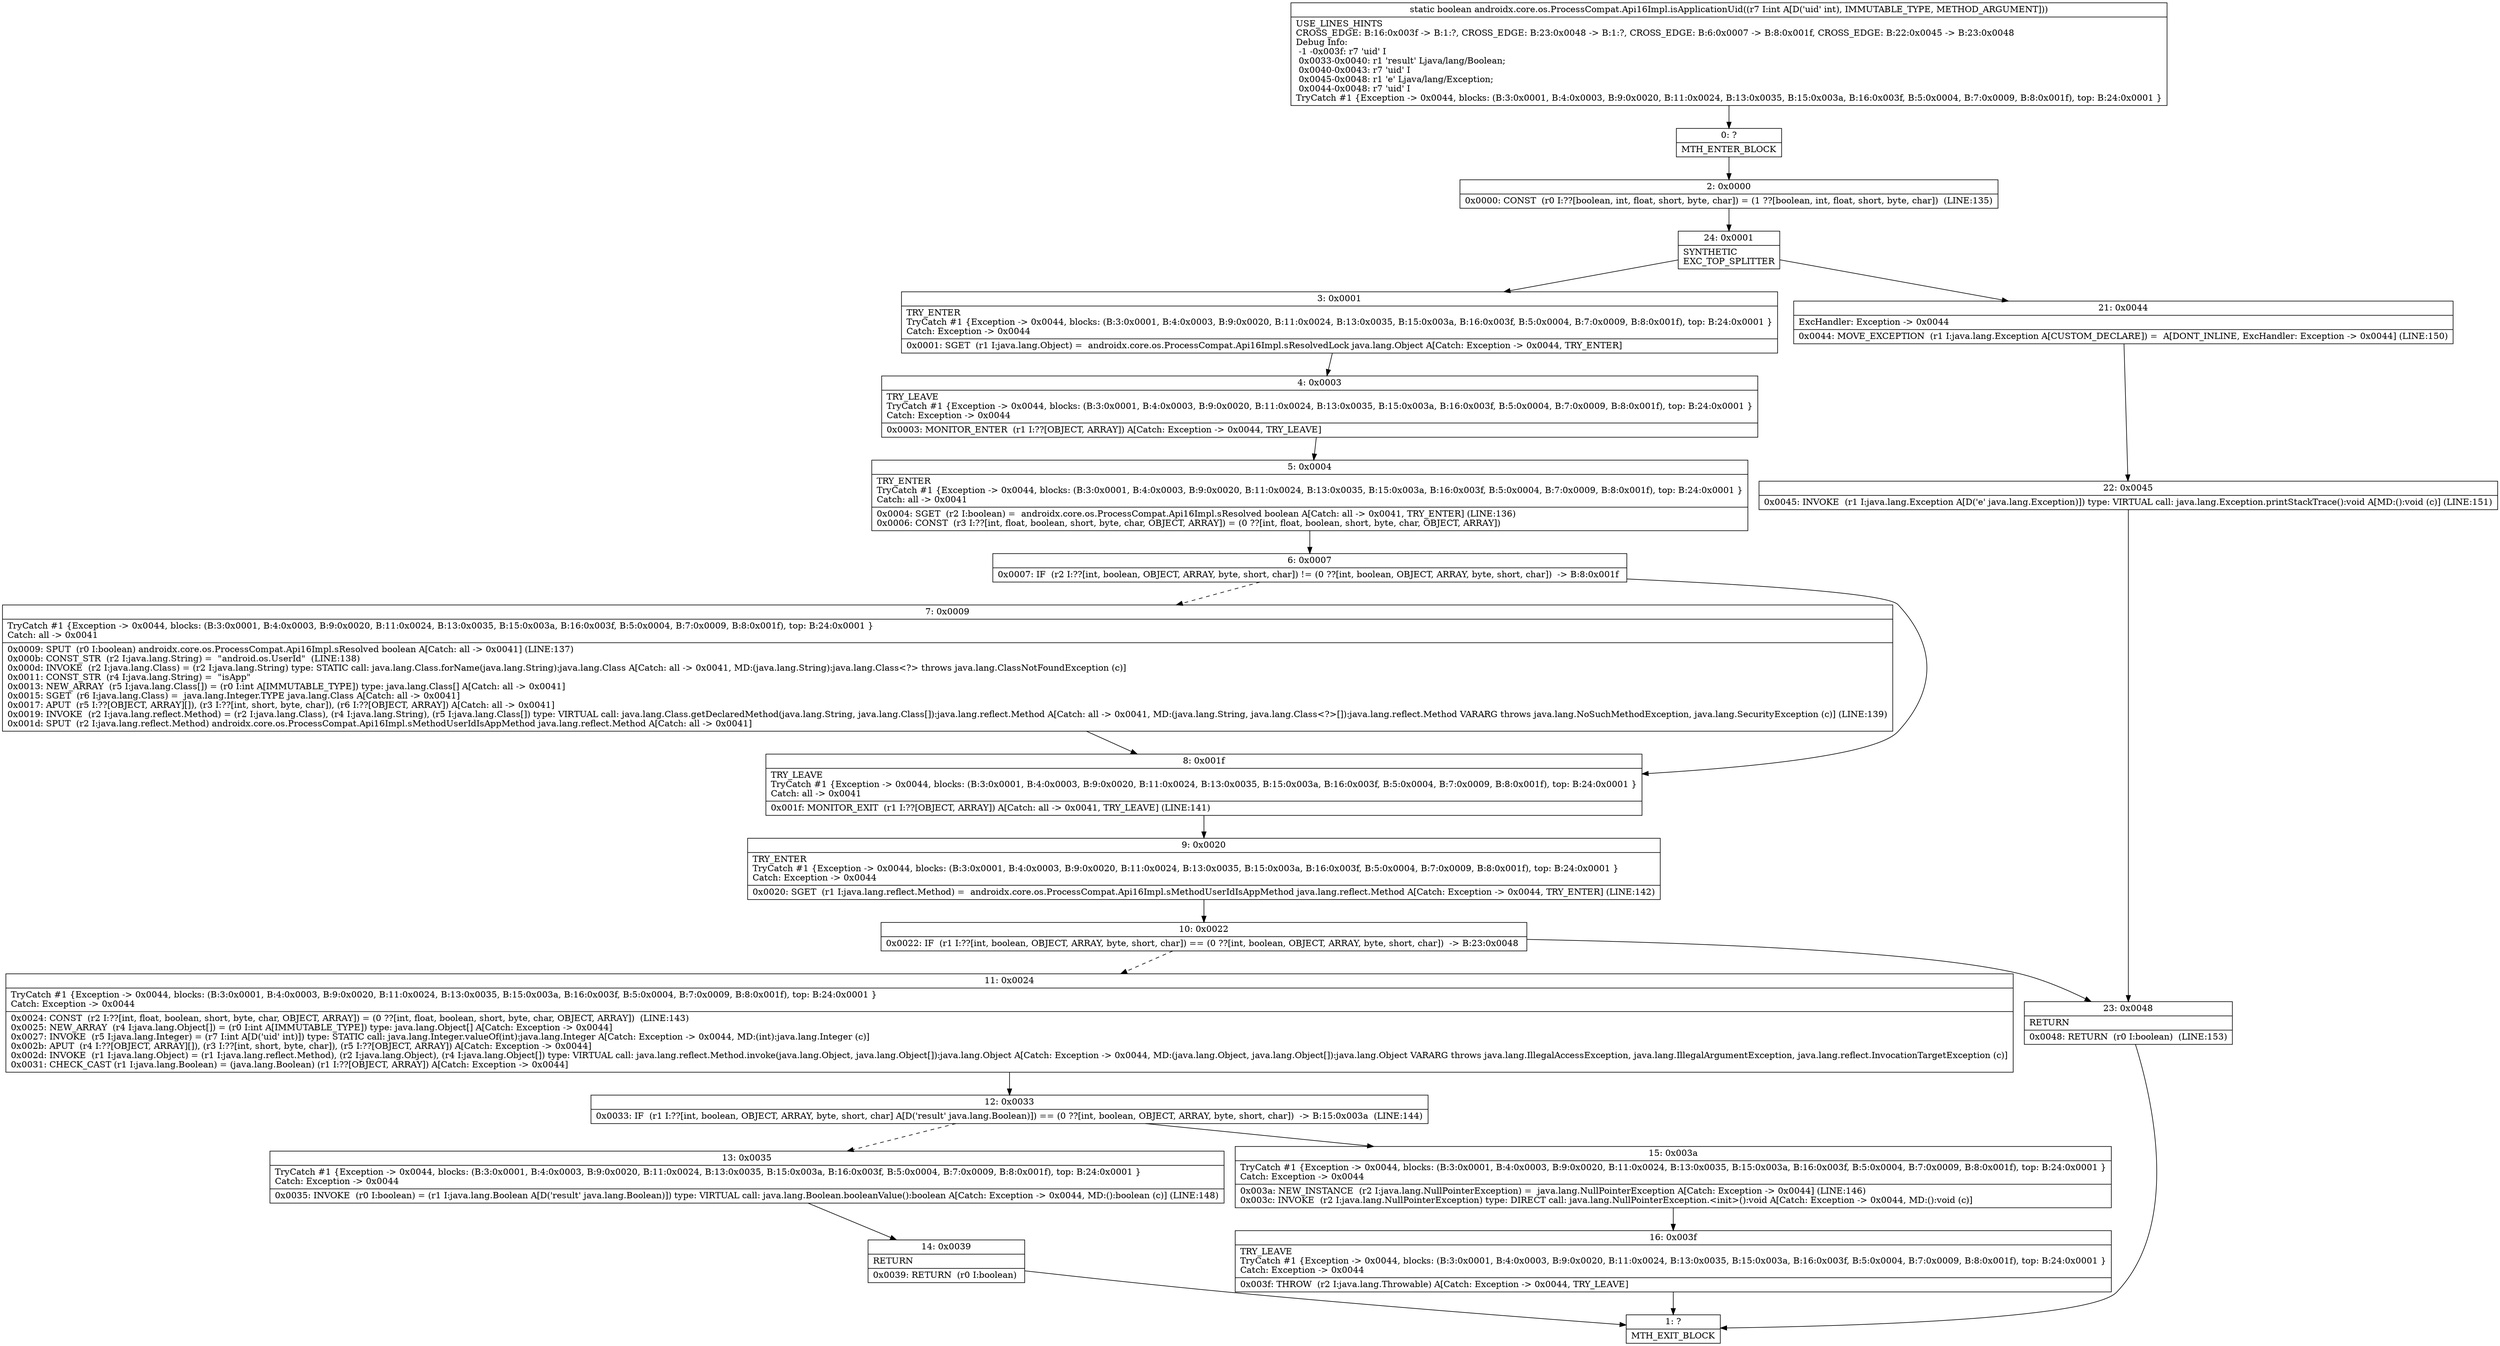 digraph "CFG forandroidx.core.os.ProcessCompat.Api16Impl.isApplicationUid(I)Z" {
Node_0 [shape=record,label="{0\:\ ?|MTH_ENTER_BLOCK\l}"];
Node_2 [shape=record,label="{2\:\ 0x0000|0x0000: CONST  (r0 I:??[boolean, int, float, short, byte, char]) = (1 ??[boolean, int, float, short, byte, char])  (LINE:135)\l}"];
Node_24 [shape=record,label="{24\:\ 0x0001|SYNTHETIC\lEXC_TOP_SPLITTER\l}"];
Node_3 [shape=record,label="{3\:\ 0x0001|TRY_ENTER\lTryCatch #1 \{Exception \-\> 0x0044, blocks: (B:3:0x0001, B:4:0x0003, B:9:0x0020, B:11:0x0024, B:13:0x0035, B:15:0x003a, B:16:0x003f, B:5:0x0004, B:7:0x0009, B:8:0x001f), top: B:24:0x0001 \}\lCatch: Exception \-\> 0x0044\l|0x0001: SGET  (r1 I:java.lang.Object) =  androidx.core.os.ProcessCompat.Api16Impl.sResolvedLock java.lang.Object A[Catch: Exception \-\> 0x0044, TRY_ENTER]\l}"];
Node_4 [shape=record,label="{4\:\ 0x0003|TRY_LEAVE\lTryCatch #1 \{Exception \-\> 0x0044, blocks: (B:3:0x0001, B:4:0x0003, B:9:0x0020, B:11:0x0024, B:13:0x0035, B:15:0x003a, B:16:0x003f, B:5:0x0004, B:7:0x0009, B:8:0x001f), top: B:24:0x0001 \}\lCatch: Exception \-\> 0x0044\l|0x0003: MONITOR_ENTER  (r1 I:??[OBJECT, ARRAY]) A[Catch: Exception \-\> 0x0044, TRY_LEAVE]\l}"];
Node_5 [shape=record,label="{5\:\ 0x0004|TRY_ENTER\lTryCatch #1 \{Exception \-\> 0x0044, blocks: (B:3:0x0001, B:4:0x0003, B:9:0x0020, B:11:0x0024, B:13:0x0035, B:15:0x003a, B:16:0x003f, B:5:0x0004, B:7:0x0009, B:8:0x001f), top: B:24:0x0001 \}\lCatch: all \-\> 0x0041\l|0x0004: SGET  (r2 I:boolean) =  androidx.core.os.ProcessCompat.Api16Impl.sResolved boolean A[Catch: all \-\> 0x0041, TRY_ENTER] (LINE:136)\l0x0006: CONST  (r3 I:??[int, float, boolean, short, byte, char, OBJECT, ARRAY]) = (0 ??[int, float, boolean, short, byte, char, OBJECT, ARRAY]) \l}"];
Node_6 [shape=record,label="{6\:\ 0x0007|0x0007: IF  (r2 I:??[int, boolean, OBJECT, ARRAY, byte, short, char]) != (0 ??[int, boolean, OBJECT, ARRAY, byte, short, char])  \-\> B:8:0x001f \l}"];
Node_7 [shape=record,label="{7\:\ 0x0009|TryCatch #1 \{Exception \-\> 0x0044, blocks: (B:3:0x0001, B:4:0x0003, B:9:0x0020, B:11:0x0024, B:13:0x0035, B:15:0x003a, B:16:0x003f, B:5:0x0004, B:7:0x0009, B:8:0x001f), top: B:24:0x0001 \}\lCatch: all \-\> 0x0041\l|0x0009: SPUT  (r0 I:boolean) androidx.core.os.ProcessCompat.Api16Impl.sResolved boolean A[Catch: all \-\> 0x0041] (LINE:137)\l0x000b: CONST_STR  (r2 I:java.lang.String) =  \"android.os.UserId\"  (LINE:138)\l0x000d: INVOKE  (r2 I:java.lang.Class) = (r2 I:java.lang.String) type: STATIC call: java.lang.Class.forName(java.lang.String):java.lang.Class A[Catch: all \-\> 0x0041, MD:(java.lang.String):java.lang.Class\<?\> throws java.lang.ClassNotFoundException (c)]\l0x0011: CONST_STR  (r4 I:java.lang.String) =  \"isApp\" \l0x0013: NEW_ARRAY  (r5 I:java.lang.Class[]) = (r0 I:int A[IMMUTABLE_TYPE]) type: java.lang.Class[] A[Catch: all \-\> 0x0041]\l0x0015: SGET  (r6 I:java.lang.Class) =  java.lang.Integer.TYPE java.lang.Class A[Catch: all \-\> 0x0041]\l0x0017: APUT  (r5 I:??[OBJECT, ARRAY][]), (r3 I:??[int, short, byte, char]), (r6 I:??[OBJECT, ARRAY]) A[Catch: all \-\> 0x0041]\l0x0019: INVOKE  (r2 I:java.lang.reflect.Method) = (r2 I:java.lang.Class), (r4 I:java.lang.String), (r5 I:java.lang.Class[]) type: VIRTUAL call: java.lang.Class.getDeclaredMethod(java.lang.String, java.lang.Class[]):java.lang.reflect.Method A[Catch: all \-\> 0x0041, MD:(java.lang.String, java.lang.Class\<?\>[]):java.lang.reflect.Method VARARG throws java.lang.NoSuchMethodException, java.lang.SecurityException (c)] (LINE:139)\l0x001d: SPUT  (r2 I:java.lang.reflect.Method) androidx.core.os.ProcessCompat.Api16Impl.sMethodUserIdIsAppMethod java.lang.reflect.Method A[Catch: all \-\> 0x0041]\l}"];
Node_8 [shape=record,label="{8\:\ 0x001f|TRY_LEAVE\lTryCatch #1 \{Exception \-\> 0x0044, blocks: (B:3:0x0001, B:4:0x0003, B:9:0x0020, B:11:0x0024, B:13:0x0035, B:15:0x003a, B:16:0x003f, B:5:0x0004, B:7:0x0009, B:8:0x001f), top: B:24:0x0001 \}\lCatch: all \-\> 0x0041\l|0x001f: MONITOR_EXIT  (r1 I:??[OBJECT, ARRAY]) A[Catch: all \-\> 0x0041, TRY_LEAVE] (LINE:141)\l}"];
Node_9 [shape=record,label="{9\:\ 0x0020|TRY_ENTER\lTryCatch #1 \{Exception \-\> 0x0044, blocks: (B:3:0x0001, B:4:0x0003, B:9:0x0020, B:11:0x0024, B:13:0x0035, B:15:0x003a, B:16:0x003f, B:5:0x0004, B:7:0x0009, B:8:0x001f), top: B:24:0x0001 \}\lCatch: Exception \-\> 0x0044\l|0x0020: SGET  (r1 I:java.lang.reflect.Method) =  androidx.core.os.ProcessCompat.Api16Impl.sMethodUserIdIsAppMethod java.lang.reflect.Method A[Catch: Exception \-\> 0x0044, TRY_ENTER] (LINE:142)\l}"];
Node_10 [shape=record,label="{10\:\ 0x0022|0x0022: IF  (r1 I:??[int, boolean, OBJECT, ARRAY, byte, short, char]) == (0 ??[int, boolean, OBJECT, ARRAY, byte, short, char])  \-\> B:23:0x0048 \l}"];
Node_11 [shape=record,label="{11\:\ 0x0024|TryCatch #1 \{Exception \-\> 0x0044, blocks: (B:3:0x0001, B:4:0x0003, B:9:0x0020, B:11:0x0024, B:13:0x0035, B:15:0x003a, B:16:0x003f, B:5:0x0004, B:7:0x0009, B:8:0x001f), top: B:24:0x0001 \}\lCatch: Exception \-\> 0x0044\l|0x0024: CONST  (r2 I:??[int, float, boolean, short, byte, char, OBJECT, ARRAY]) = (0 ??[int, float, boolean, short, byte, char, OBJECT, ARRAY])  (LINE:143)\l0x0025: NEW_ARRAY  (r4 I:java.lang.Object[]) = (r0 I:int A[IMMUTABLE_TYPE]) type: java.lang.Object[] A[Catch: Exception \-\> 0x0044]\l0x0027: INVOKE  (r5 I:java.lang.Integer) = (r7 I:int A[D('uid' int)]) type: STATIC call: java.lang.Integer.valueOf(int):java.lang.Integer A[Catch: Exception \-\> 0x0044, MD:(int):java.lang.Integer (c)]\l0x002b: APUT  (r4 I:??[OBJECT, ARRAY][]), (r3 I:??[int, short, byte, char]), (r5 I:??[OBJECT, ARRAY]) A[Catch: Exception \-\> 0x0044]\l0x002d: INVOKE  (r1 I:java.lang.Object) = (r1 I:java.lang.reflect.Method), (r2 I:java.lang.Object), (r4 I:java.lang.Object[]) type: VIRTUAL call: java.lang.reflect.Method.invoke(java.lang.Object, java.lang.Object[]):java.lang.Object A[Catch: Exception \-\> 0x0044, MD:(java.lang.Object, java.lang.Object[]):java.lang.Object VARARG throws java.lang.IllegalAccessException, java.lang.IllegalArgumentException, java.lang.reflect.InvocationTargetException (c)]\l0x0031: CHECK_CAST (r1 I:java.lang.Boolean) = (java.lang.Boolean) (r1 I:??[OBJECT, ARRAY]) A[Catch: Exception \-\> 0x0044]\l}"];
Node_12 [shape=record,label="{12\:\ 0x0033|0x0033: IF  (r1 I:??[int, boolean, OBJECT, ARRAY, byte, short, char] A[D('result' java.lang.Boolean)]) == (0 ??[int, boolean, OBJECT, ARRAY, byte, short, char])  \-\> B:15:0x003a  (LINE:144)\l}"];
Node_13 [shape=record,label="{13\:\ 0x0035|TryCatch #1 \{Exception \-\> 0x0044, blocks: (B:3:0x0001, B:4:0x0003, B:9:0x0020, B:11:0x0024, B:13:0x0035, B:15:0x003a, B:16:0x003f, B:5:0x0004, B:7:0x0009, B:8:0x001f), top: B:24:0x0001 \}\lCatch: Exception \-\> 0x0044\l|0x0035: INVOKE  (r0 I:boolean) = (r1 I:java.lang.Boolean A[D('result' java.lang.Boolean)]) type: VIRTUAL call: java.lang.Boolean.booleanValue():boolean A[Catch: Exception \-\> 0x0044, MD:():boolean (c)] (LINE:148)\l}"];
Node_14 [shape=record,label="{14\:\ 0x0039|RETURN\l|0x0039: RETURN  (r0 I:boolean) \l}"];
Node_1 [shape=record,label="{1\:\ ?|MTH_EXIT_BLOCK\l}"];
Node_15 [shape=record,label="{15\:\ 0x003a|TryCatch #1 \{Exception \-\> 0x0044, blocks: (B:3:0x0001, B:4:0x0003, B:9:0x0020, B:11:0x0024, B:13:0x0035, B:15:0x003a, B:16:0x003f, B:5:0x0004, B:7:0x0009, B:8:0x001f), top: B:24:0x0001 \}\lCatch: Exception \-\> 0x0044\l|0x003a: NEW_INSTANCE  (r2 I:java.lang.NullPointerException) =  java.lang.NullPointerException A[Catch: Exception \-\> 0x0044] (LINE:146)\l0x003c: INVOKE  (r2 I:java.lang.NullPointerException) type: DIRECT call: java.lang.NullPointerException.\<init\>():void A[Catch: Exception \-\> 0x0044, MD:():void (c)]\l}"];
Node_16 [shape=record,label="{16\:\ 0x003f|TRY_LEAVE\lTryCatch #1 \{Exception \-\> 0x0044, blocks: (B:3:0x0001, B:4:0x0003, B:9:0x0020, B:11:0x0024, B:13:0x0035, B:15:0x003a, B:16:0x003f, B:5:0x0004, B:7:0x0009, B:8:0x001f), top: B:24:0x0001 \}\lCatch: Exception \-\> 0x0044\l|0x003f: THROW  (r2 I:java.lang.Throwable) A[Catch: Exception \-\> 0x0044, TRY_LEAVE]\l}"];
Node_23 [shape=record,label="{23\:\ 0x0048|RETURN\l|0x0048: RETURN  (r0 I:boolean)  (LINE:153)\l}"];
Node_21 [shape=record,label="{21\:\ 0x0044|ExcHandler: Exception \-\> 0x0044\l|0x0044: MOVE_EXCEPTION  (r1 I:java.lang.Exception A[CUSTOM_DECLARE]) =  A[DONT_INLINE, ExcHandler: Exception \-\> 0x0044] (LINE:150)\l}"];
Node_22 [shape=record,label="{22\:\ 0x0045|0x0045: INVOKE  (r1 I:java.lang.Exception A[D('e' java.lang.Exception)]) type: VIRTUAL call: java.lang.Exception.printStackTrace():void A[MD:():void (c)] (LINE:151)\l}"];
MethodNode[shape=record,label="{static boolean androidx.core.os.ProcessCompat.Api16Impl.isApplicationUid((r7 I:int A[D('uid' int), IMMUTABLE_TYPE, METHOD_ARGUMENT]))  | USE_LINES_HINTS\lCROSS_EDGE: B:16:0x003f \-\> B:1:?, CROSS_EDGE: B:23:0x0048 \-\> B:1:?, CROSS_EDGE: B:6:0x0007 \-\> B:8:0x001f, CROSS_EDGE: B:22:0x0045 \-\> B:23:0x0048\lDebug Info:\l  \-1 \-0x003f: r7 'uid' I\l  0x0033\-0x0040: r1 'result' Ljava\/lang\/Boolean;\l  0x0040\-0x0043: r7 'uid' I\l  0x0045\-0x0048: r1 'e' Ljava\/lang\/Exception;\l  0x0044\-0x0048: r7 'uid' I\lTryCatch #1 \{Exception \-\> 0x0044, blocks: (B:3:0x0001, B:4:0x0003, B:9:0x0020, B:11:0x0024, B:13:0x0035, B:15:0x003a, B:16:0x003f, B:5:0x0004, B:7:0x0009, B:8:0x001f), top: B:24:0x0001 \}\l}"];
MethodNode -> Node_0;Node_0 -> Node_2;
Node_2 -> Node_24;
Node_24 -> Node_3;
Node_24 -> Node_21;
Node_3 -> Node_4;
Node_4 -> Node_5;
Node_5 -> Node_6;
Node_6 -> Node_7[style=dashed];
Node_6 -> Node_8;
Node_7 -> Node_8;
Node_8 -> Node_9;
Node_9 -> Node_10;
Node_10 -> Node_11[style=dashed];
Node_10 -> Node_23;
Node_11 -> Node_12;
Node_12 -> Node_13[style=dashed];
Node_12 -> Node_15;
Node_13 -> Node_14;
Node_14 -> Node_1;
Node_15 -> Node_16;
Node_16 -> Node_1;
Node_23 -> Node_1;
Node_21 -> Node_22;
Node_22 -> Node_23;
}

